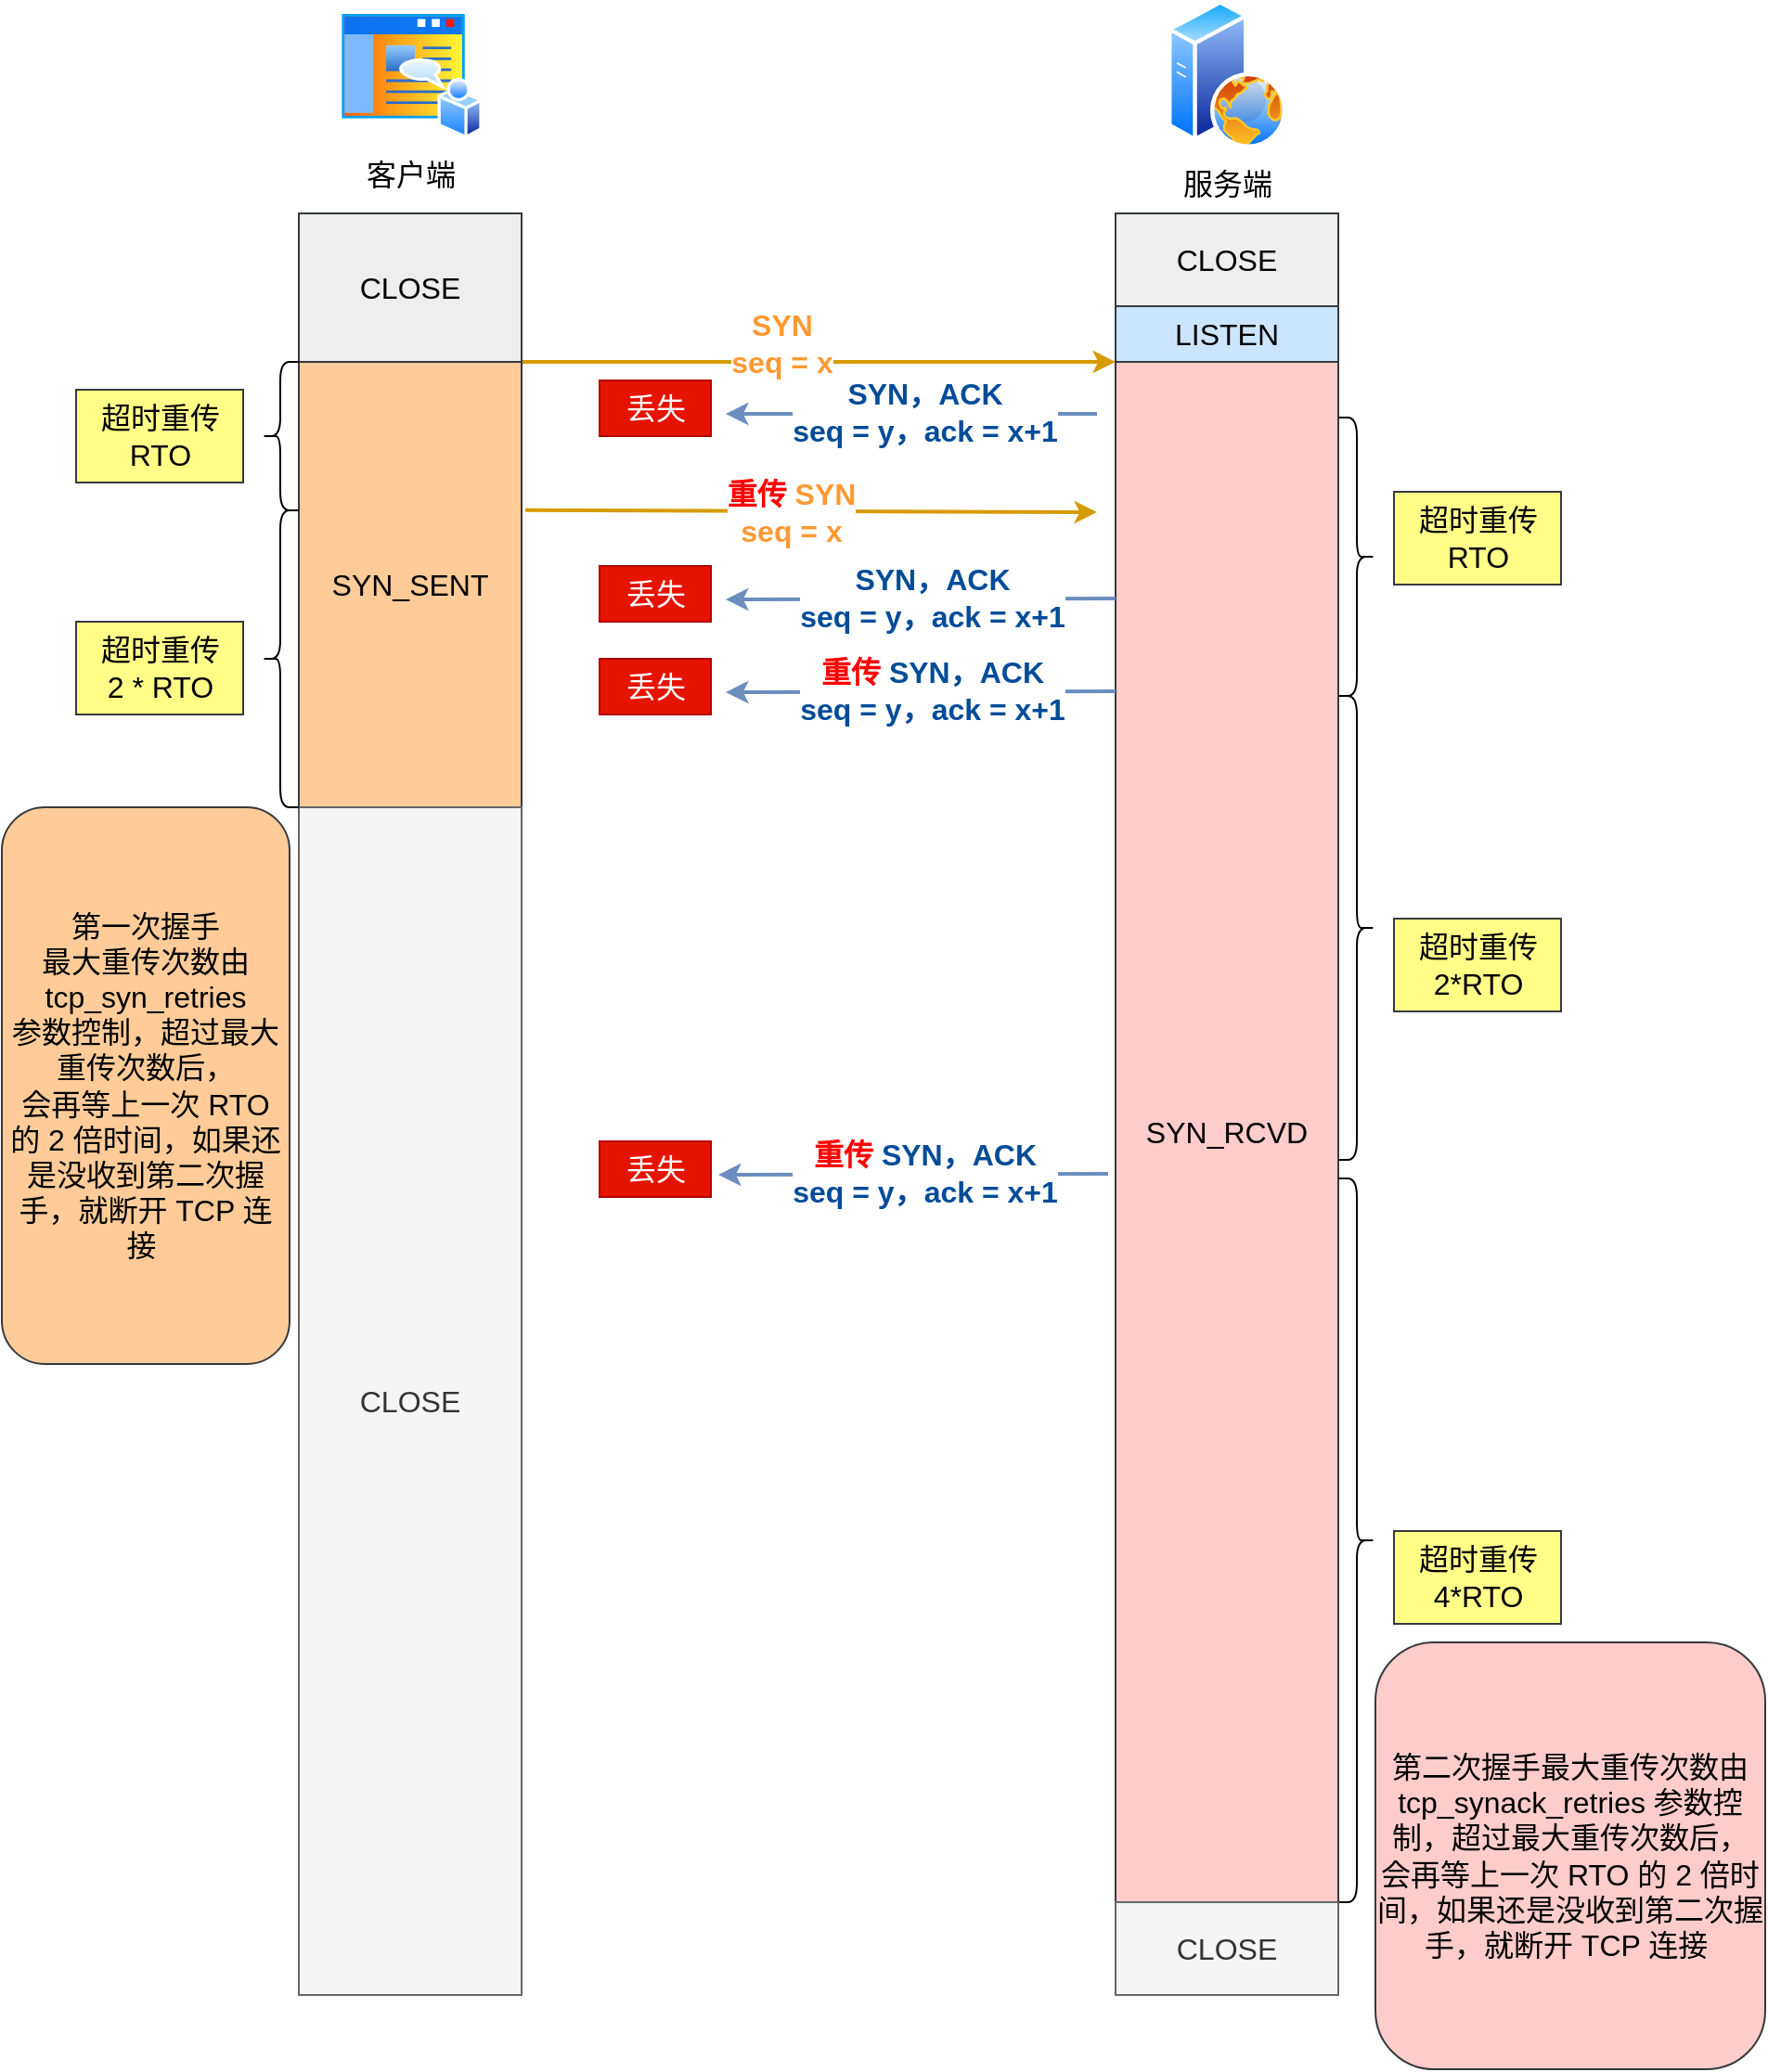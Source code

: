 <mxfile version="20.2.4" type="github">
  <diagram id="YcbZgbcO68XsaDMt3gth" name="第 1 页">
    <mxGraphModel dx="1773" dy="1731" grid="1" gridSize="10" guides="1" tooltips="1" connect="1" arrows="1" fold="1" page="1" pageScale="1" pageWidth="827" pageHeight="1169" math="0" shadow="0">
      <root>
        <mxCell id="0" />
        <mxCell id="1" parent="0" />
        <mxCell id="4zzjcm8Y2lMl3Gj6XbMF-35" value="丢失" style="text;html=1;align=center;verticalAlign=middle;resizable=0;points=[];autosize=1;strokeColor=#B20000;fillColor=#e51400;fontSize=16;fontColor=#ffffff;" vertex="1" parent="1">
          <mxGeometry x="282" y="170" width="60" height="30" as="geometry" />
        </mxCell>
        <mxCell id="4zzjcm8Y2lMl3Gj6XbMF-1" value="&lt;b style=&quot;color: rgb(255, 153, 51); font-size: 16px;&quot;&gt;SYN&lt;br style=&quot;font-size: 16px;&quot;&gt;seq = x&lt;/b&gt;" style="rounded=0;orthogonalLoop=1;jettySize=auto;html=1;fontSize=16;exitX=1;exitY=0;exitDx=0;exitDy=0;fillColor=#ffcd28;gradientColor=#ffa500;strokeColor=#d79b00;strokeWidth=2;entryX=0;entryY=1;entryDx=0;entryDy=0;" edge="1" parent="1" source="4zzjcm8Y2lMl3Gj6XbMF-2" target="4zzjcm8Y2lMl3Gj6XbMF-4">
          <mxGeometry x="-0.125" y="10" relative="1" as="geometry">
            <mxPoint x="550" y="160" as="targetPoint" />
            <mxPoint as="offset" />
          </mxGeometry>
        </mxCell>
        <mxCell id="4zzjcm8Y2lMl3Gj6XbMF-2" value="SYN_SENT" style="rounded=0;whiteSpace=wrap;html=1;fontSize=16;fillColor=#ffcc99;strokeColor=#36393d;" vertex="1" parent="1">
          <mxGeometry x="120" y="160" width="120" height="240" as="geometry" />
        </mxCell>
        <mxCell id="4zzjcm8Y2lMl3Gj6XbMF-3" value="CLOSE" style="rounded=0;whiteSpace=wrap;html=1;fontSize=16;fillColor=#eeeeee;strokeColor=#36393d;" vertex="1" parent="1">
          <mxGeometry x="120" y="80" width="120" height="80" as="geometry" />
        </mxCell>
        <mxCell id="4zzjcm8Y2lMl3Gj6XbMF-4" value="LISTEN" style="rounded=0;whiteSpace=wrap;html=1;fontSize=16;fillColor=#cce5ff;strokeColor=#36393d;" vertex="1" parent="1">
          <mxGeometry x="560" y="130" width="120" height="30" as="geometry" />
        </mxCell>
        <mxCell id="4zzjcm8Y2lMl3Gj6XbMF-5" value="CLOSE" style="rounded=0;whiteSpace=wrap;html=1;fontSize=16;fillColor=#eeeeee;strokeColor=#36393d;" vertex="1" parent="1">
          <mxGeometry x="560" y="80" width="120" height="50" as="geometry" />
        </mxCell>
        <mxCell id="4zzjcm8Y2lMl3Gj6XbMF-7" value="" style="shape=curlyBracket;whiteSpace=wrap;html=1;rounded=1;fontSize=16;" vertex="1" parent="1">
          <mxGeometry x="100" y="160" width="20" height="80" as="geometry" />
        </mxCell>
        <mxCell id="4zzjcm8Y2lMl3Gj6XbMF-8" value="超时重传&lt;br style=&quot;font-size: 16px;&quot;&gt;RTO" style="text;html=1;align=center;verticalAlign=middle;resizable=0;points=[];autosize=1;strokeColor=#36393d;fillColor=#ffff88;fontSize=16;" vertex="1" parent="1">
          <mxGeometry y="175" width="90" height="50" as="geometry" />
        </mxCell>
        <mxCell id="4zzjcm8Y2lMl3Gj6XbMF-15" value="CLOSE" style="rounded=0;whiteSpace=wrap;html=1;fontSize=16;fillColor=#f5f5f5;fontColor=#333333;strokeColor=#666666;" vertex="1" parent="1">
          <mxGeometry x="120" y="400" width="120" height="640" as="geometry" />
        </mxCell>
        <mxCell id="4zzjcm8Y2lMl3Gj6XbMF-18" value="客户端" style="aspect=fixed;perimeter=ellipsePerimeter;html=1;align=center;shadow=0;dashed=0;spacingTop=3;image;image=img/lib/active_directory/home_page.svg;fontSize=16;" vertex="1" parent="1">
          <mxGeometry x="141.11" y="-30" width="77.78" height="70" as="geometry" />
        </mxCell>
        <mxCell id="4zzjcm8Y2lMl3Gj6XbMF-19" value="服务端" style="aspect=fixed;perimeter=ellipsePerimeter;html=1;align=center;shadow=0;dashed=0;spacingTop=3;image;image=img/lib/active_directory/web_server.svg;fontSize=16;" vertex="1" parent="1">
          <mxGeometry x="588" y="-35" width="64" height="80" as="geometry" />
        </mxCell>
        <mxCell id="4zzjcm8Y2lMl3Gj6XbMF-20" value="SYN_RCVD" style="rounded=0;whiteSpace=wrap;html=1;fontSize=16;fillColor=#ffcccc;strokeColor=#36393d;" vertex="1" parent="1">
          <mxGeometry x="560" y="160" width="120" height="830" as="geometry" />
        </mxCell>
        <mxCell id="4zzjcm8Y2lMl3Gj6XbMF-22" value="&lt;font color=&quot;#004c99&quot; style=&quot;font-size: 16px;&quot;&gt;&lt;b style=&quot;font-size: 16px;&quot;&gt;SYN，ACK&lt;br style=&quot;font-size: 16px;&quot;&gt;seq = y，ack = x+1&lt;/b&gt;&lt;/font&gt;" style="rounded=0;orthogonalLoop=1;jettySize=auto;html=1;fontSize=16;fillColor=#dae8fc;strokeColor=#6c8ebf;strokeWidth=2;" edge="1" parent="1">
          <mxGeometry x="-0.064" y="-1" relative="1" as="geometry">
            <mxPoint x="350" y="188" as="targetPoint" />
            <mxPoint x="550" y="188" as="sourcePoint" />
            <mxPoint as="offset" />
          </mxGeometry>
        </mxCell>
        <mxCell id="4zzjcm8Y2lMl3Gj6XbMF-23" value="&lt;b style=&quot;color: rgb(255, 0, 0); font-size: 16px;&quot;&gt;重传&amp;nbsp;&lt;/b&gt;&lt;b style=&quot;color: rgb(255, 153, 51); font-size: 16px;&quot;&gt;SYN&lt;br style=&quot;font-size: 16px;&quot;&gt;seq = x&lt;/b&gt;" style="rounded=0;orthogonalLoop=1;jettySize=auto;html=1;fontSize=16;fillColor=#ffcd28;gradientColor=#ffa500;strokeColor=#d79b00;strokeWidth=2;exitX=1.017;exitY=0.333;exitDx=0;exitDy=0;exitPerimeter=0;" edge="1" parent="1" source="4zzjcm8Y2lMl3Gj6XbMF-2">
          <mxGeometry x="-0.071" y="-1" relative="1" as="geometry">
            <mxPoint x="550" y="241" as="targetPoint" />
            <mxPoint x="250" y="240" as="sourcePoint" />
            <mxPoint as="offset" />
          </mxGeometry>
        </mxCell>
        <mxCell id="4zzjcm8Y2lMl3Gj6XbMF-24" value="" style="shape=curlyBracket;whiteSpace=wrap;html=1;rounded=1;fontSize=16;rotation=-180;" vertex="1" parent="1">
          <mxGeometry x="680" y="190" width="20" height="150" as="geometry" />
        </mxCell>
        <mxCell id="4zzjcm8Y2lMl3Gj6XbMF-25" value="超时重传&lt;br style=&quot;font-size: 16px;&quot;&gt;RTO" style="text;html=1;align=center;verticalAlign=middle;resizable=0;points=[];autosize=1;strokeColor=#36393d;fillColor=#ffff88;fontSize=16;" vertex="1" parent="1">
          <mxGeometry x="710" y="230" width="90" height="50" as="geometry" />
        </mxCell>
        <mxCell id="4zzjcm8Y2lMl3Gj6XbMF-39" value="丢失" style="text;html=1;align=center;verticalAlign=middle;resizable=0;points=[];autosize=1;strokeColor=#B20000;fillColor=#e51400;fontSize=16;fontColor=#ffffff;" vertex="1" parent="1">
          <mxGeometry x="282" y="270" width="60" height="30" as="geometry" />
        </mxCell>
        <mxCell id="4zzjcm8Y2lMl3Gj6XbMF-40" value="&lt;font color=&quot;#004c99&quot; style=&quot;font-size: 16px;&quot;&gt;&lt;b style=&quot;font-size: 16px;&quot;&gt;SYN，ACK&lt;br style=&quot;font-size: 16px;&quot;&gt;seq = y，ack = x+1&lt;/b&gt;&lt;/font&gt;" style="rounded=0;orthogonalLoop=1;jettySize=auto;html=1;fontSize=16;exitX=0;exitY=0.25;exitDx=0;exitDy=0;fillColor=#dae8fc;strokeColor=#6c8ebf;strokeWidth=2;" edge="1" parent="1">
          <mxGeometry x="-0.064" y="-1" relative="1" as="geometry">
            <mxPoint x="350" y="288" as="targetPoint" />
            <mxPoint x="560" y="287.5" as="sourcePoint" />
            <mxPoint as="offset" />
          </mxGeometry>
        </mxCell>
        <mxCell id="4zzjcm8Y2lMl3Gj6XbMF-41" value="丢失" style="text;html=1;align=center;verticalAlign=middle;resizable=0;points=[];autosize=1;strokeColor=#B20000;fillColor=#e51400;fontSize=16;fontColor=#ffffff;" vertex="1" parent="1">
          <mxGeometry x="282" y="320" width="60" height="30" as="geometry" />
        </mxCell>
        <mxCell id="4zzjcm8Y2lMl3Gj6XbMF-42" value="&lt;b style=&quot;font-size: 16px;&quot;&gt;&lt;font color=&quot;#ff0000&quot; style=&quot;font-size: 16px;&quot;&gt;重传&lt;/font&gt;&lt;font color=&quot;#004c99&quot; style=&quot;font-size: 16px;&quot;&gt; SYN，ACK&lt;/font&gt;&lt;br style=&quot;font-size: 16px;&quot;&gt;&lt;font color=&quot;#004c99&quot; style=&quot;font-size: 16px;&quot;&gt;seq = y，ack = x+1&lt;/font&gt;&lt;/b&gt;" style="rounded=0;orthogonalLoop=1;jettySize=auto;html=1;fontSize=16;exitX=0;exitY=0.25;exitDx=0;exitDy=0;fillColor=#dae8fc;strokeColor=#6c8ebf;strokeWidth=2;" edge="1" parent="1">
          <mxGeometry x="-0.064" y="-1" relative="1" as="geometry">
            <mxPoint x="350" y="338" as="targetPoint" />
            <mxPoint x="560" y="337.5" as="sourcePoint" />
            <mxPoint as="offset" />
          </mxGeometry>
        </mxCell>
        <mxCell id="4zzjcm8Y2lMl3Gj6XbMF-48" value="" style="shape=curlyBracket;whiteSpace=wrap;html=1;rounded=1;fontSize=16;rotation=-180;" vertex="1" parent="1">
          <mxGeometry x="680" y="340" width="20" height="250" as="geometry" />
        </mxCell>
        <mxCell id="4zzjcm8Y2lMl3Gj6XbMF-50" value="超时重传&lt;br style=&quot;font-size: 16px;&quot;&gt;2*RTO" style="text;html=1;align=center;verticalAlign=middle;resizable=0;points=[];autosize=1;strokeColor=#36393d;fillColor=#ffff88;fontSize=16;" vertex="1" parent="1">
          <mxGeometry x="710" y="460" width="90" height="50" as="geometry" />
        </mxCell>
        <mxCell id="4zzjcm8Y2lMl3Gj6XbMF-61" value="丢失" style="text;html=1;align=center;verticalAlign=middle;resizable=0;points=[];autosize=1;strokeColor=#B20000;fillColor=#e51400;fontSize=16;fontColor=#ffffff;" vertex="1" parent="1">
          <mxGeometry x="282" y="580" width="60" height="30" as="geometry" />
        </mxCell>
        <mxCell id="4zzjcm8Y2lMl3Gj6XbMF-62" value="&lt;b style=&quot;font-size: 16px;&quot;&gt;&lt;font color=&quot;#ff0000&quot; style=&quot;font-size: 16px;&quot;&gt;重传&lt;/font&gt;&lt;font color=&quot;#004c99&quot; style=&quot;font-size: 16px;&quot;&gt; SYN，ACK&lt;/font&gt;&lt;br style=&quot;font-size: 16px;&quot;&gt;&lt;font color=&quot;#004c99&quot; style=&quot;font-size: 16px;&quot;&gt;seq = y，ack = x+1&lt;/font&gt;&lt;/b&gt;" style="rounded=0;orthogonalLoop=1;jettySize=auto;html=1;fontSize=16;exitX=0;exitY=0.25;exitDx=0;exitDy=0;fillColor=#dae8fc;strokeColor=#6c8ebf;strokeWidth=2;" edge="1" parent="1">
          <mxGeometry x="-0.064" y="-1" relative="1" as="geometry">
            <mxPoint x="346" y="598" as="targetPoint" />
            <mxPoint x="556" y="597.5" as="sourcePoint" />
            <mxPoint as="offset" />
          </mxGeometry>
        </mxCell>
        <mxCell id="4zzjcm8Y2lMl3Gj6XbMF-64" value="第二次握手最大重传次数由&lt;br style=&quot;font-size: 16px;&quot;&gt;tcp_synack_retries 参数控制，超过最大重传次数后，&lt;br&gt;会再等上一次 RTO 的 2 倍时间，如果还是没收到第二次握手，就断开 TCP 连接&amp;nbsp;" style="rounded=1;whiteSpace=wrap;html=1;fontSize=16;fillColor=#ffcccc;strokeColor=#36393d;" vertex="1" parent="1">
          <mxGeometry x="700" y="850" width="210" height="230" as="geometry" />
        </mxCell>
        <mxCell id="4zzjcm8Y2lMl3Gj6XbMF-65" value="第一次握手&lt;br&gt;最大重传次数由tcp_syn_retries &lt;br&gt;参数控制，超过最大重传次数后，&lt;br&gt;会再等上一次 RTO 的 2 倍时间，如果还是没收到第二次握手，就断开 TCP 连接&amp;nbsp;" style="rounded=1;whiteSpace=wrap;html=1;fontSize=16;fillColor=#ffcc99;strokeColor=#36393d;" vertex="1" parent="1">
          <mxGeometry x="-40" y="400" width="155" height="300" as="geometry" />
        </mxCell>
        <mxCell id="4zzjcm8Y2lMl3Gj6XbMF-66" value="" style="shape=curlyBracket;whiteSpace=wrap;html=1;rounded=1;fontSize=16;rotation=-180;" vertex="1" parent="1">
          <mxGeometry x="680" y="600" width="20" height="390" as="geometry" />
        </mxCell>
        <mxCell id="4zzjcm8Y2lMl3Gj6XbMF-67" value="超时重传&lt;br style=&quot;font-size: 16px;&quot;&gt;4*RTO" style="text;html=1;align=center;verticalAlign=middle;resizable=0;points=[];autosize=1;strokeColor=#36393d;fillColor=#ffff88;fontSize=16;" vertex="1" parent="1">
          <mxGeometry x="710" y="790" width="90" height="50" as="geometry" />
        </mxCell>
        <mxCell id="4zzjcm8Y2lMl3Gj6XbMF-69" value="" style="shape=curlyBracket;whiteSpace=wrap;html=1;rounded=1;fontSize=16;" vertex="1" parent="1">
          <mxGeometry x="100" y="240" width="20" height="160" as="geometry" />
        </mxCell>
        <mxCell id="4zzjcm8Y2lMl3Gj6XbMF-70" value="超时重传&lt;br style=&quot;font-size: 16px;&quot;&gt;2 * RTO" style="text;html=1;align=center;verticalAlign=middle;resizable=0;points=[];autosize=1;strokeColor=#36393d;fillColor=#ffff88;fontSize=16;" vertex="1" parent="1">
          <mxGeometry y="300" width="90" height="50" as="geometry" />
        </mxCell>
        <mxCell id="4zzjcm8Y2lMl3Gj6XbMF-71" value="CLOSE" style="rounded=0;whiteSpace=wrap;html=1;fontSize=16;fillColor=#f5f5f5;fontColor=#333333;strokeColor=#666666;" vertex="1" parent="1">
          <mxGeometry x="560" y="990" width="120" height="50" as="geometry" />
        </mxCell>
      </root>
    </mxGraphModel>
  </diagram>
</mxfile>
